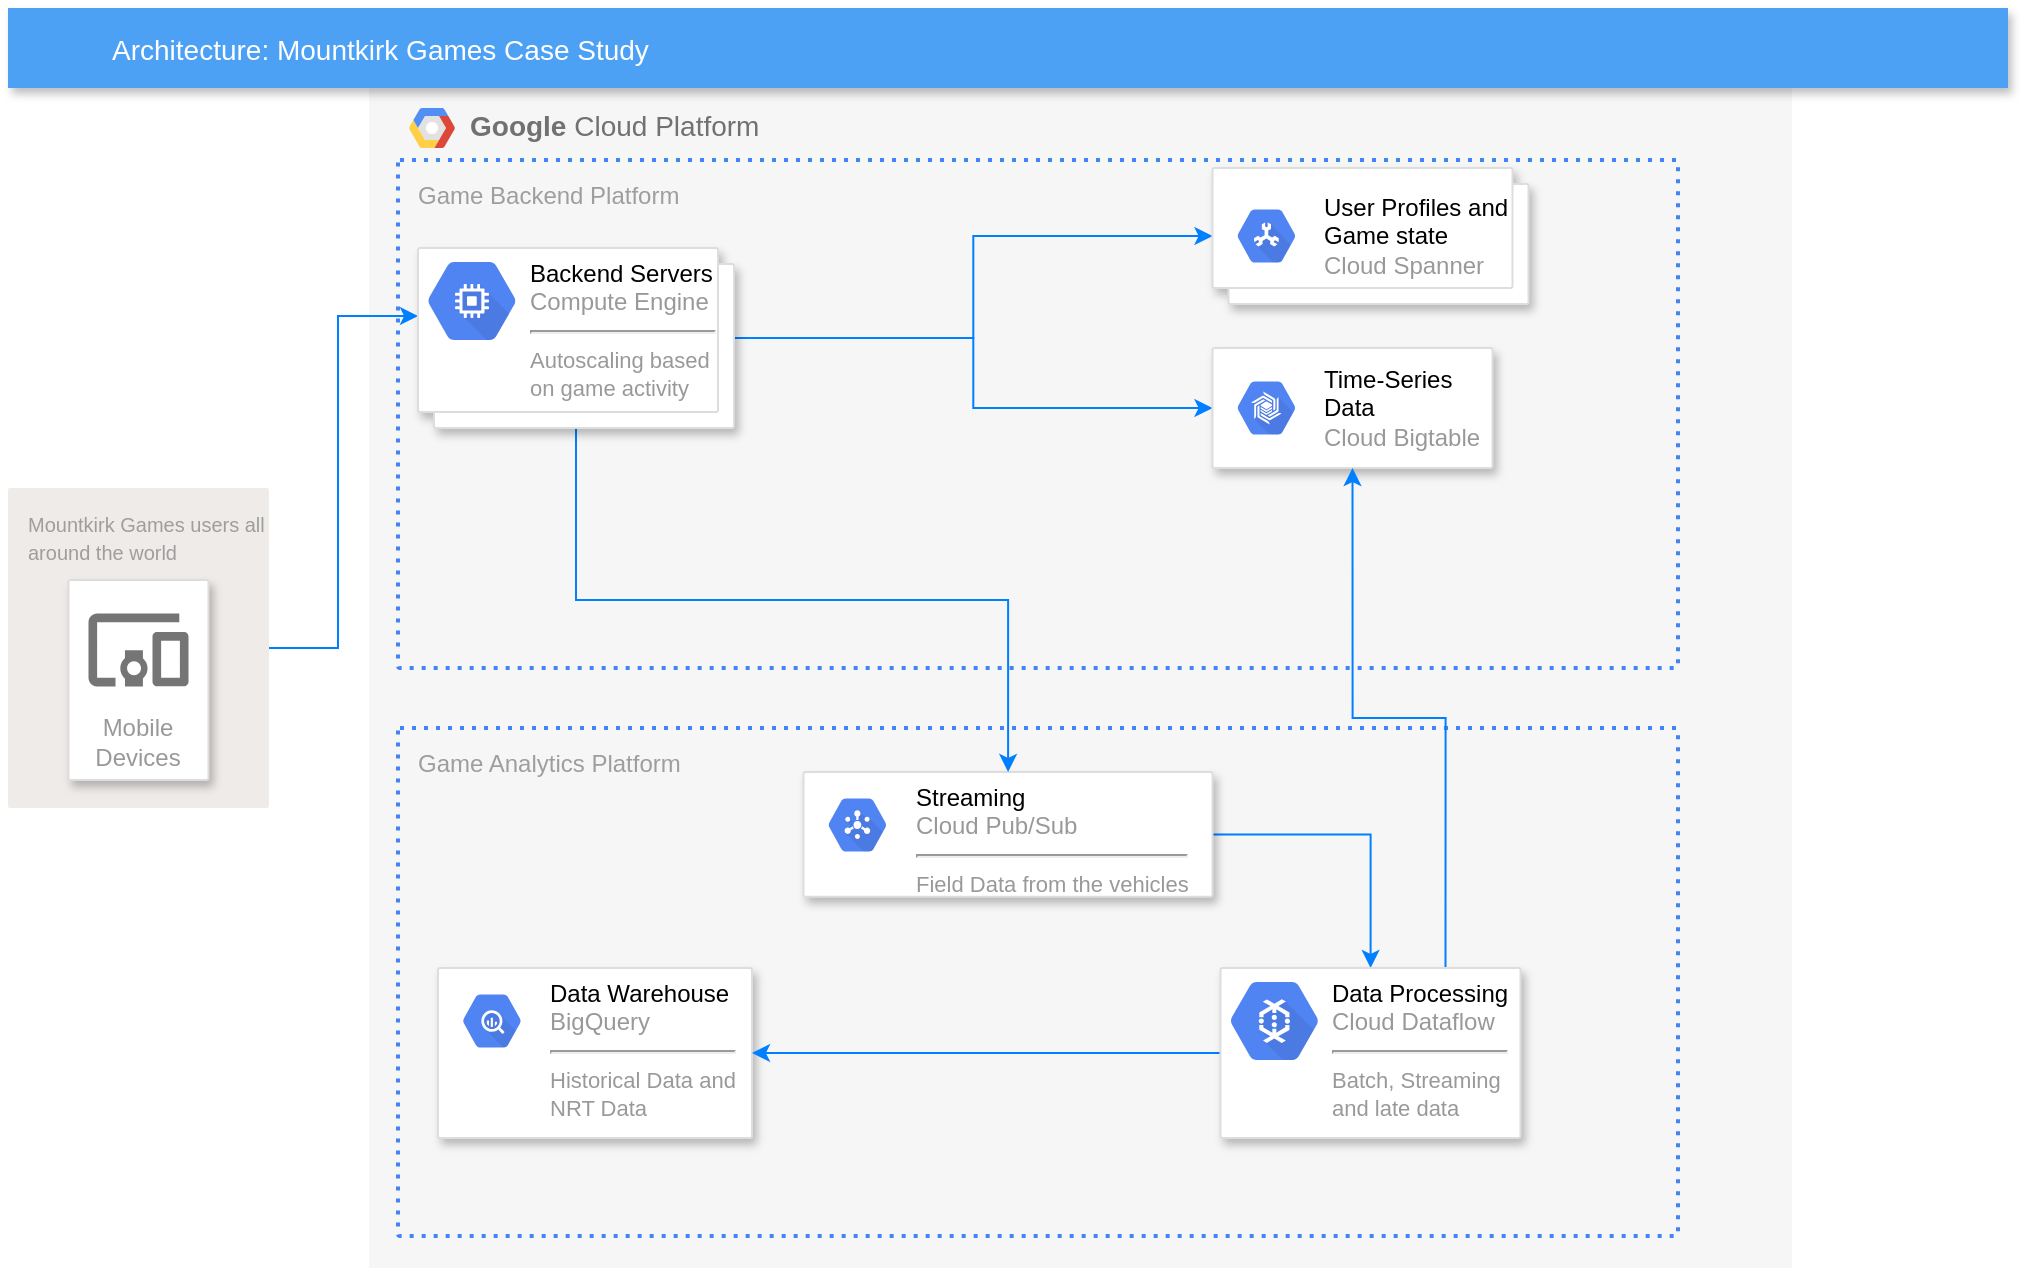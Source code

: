 <mxfile version="13.1.14" type="github">
  <diagram id="d1ab7348-05c3-a1e3-ca4d-12c340fd6b49" name="Page-1">
    <mxGraphModel dx="946" dy="565" grid="1" gridSize="10" guides="1" tooltips="1" connect="1" arrows="1" fold="1" page="1" pageScale="1" pageWidth="1169" pageHeight="827" background="#ffffff" math="0" shadow="0">
      <root>
        <mxCell id="0" />
        <mxCell id="1" parent="0" />
        <mxCell id="2" value="&lt;b&gt;Google &lt;/b&gt;Cloud Platform" style="fillColor=#F6F6F6;strokeColor=none;shadow=0;gradientColor=none;fontSize=14;align=left;spacing=10;fontColor=#717171;9E9E9E;verticalAlign=top;spacingTop=-4;fontStyle=0;spacingLeft=40;html=1;" parent="1" vertex="1">
          <mxGeometry x="225.5" y="40" width="711.5" height="590" as="geometry" />
        </mxCell>
        <mxCell id="3" value="" style="shape=mxgraph.gcp2.google_cloud_platform;fillColor=#F6F6F6;strokeColor=none;shadow=0;gradientColor=none;" parent="2" vertex="1">
          <mxGeometry width="23" height="20" relative="1" as="geometry">
            <mxPoint x="20" y="10" as="offset" />
          </mxGeometry>
        </mxCell>
        <mxCell id="oC8XXLY1Rj8nTh44MOHi-413" value="Game Backend Platform" style="rounded=1;absoluteArcSize=1;arcSize=2;html=1;strokeColor=#4284F3;gradientColor=none;shadow=0;dashed=1;fontSize=12;fontColor=#9E9E9E;align=left;verticalAlign=top;spacing=10;spacingTop=-4;fillColor=none;dashPattern=1 2;strokeWidth=2;" vertex="1" parent="2">
          <mxGeometry x="14.5" y="36" width="640" height="254" as="geometry" />
        </mxCell>
        <mxCell id="oC8XXLY1Rj8nTh44MOHi-416" value="Game Analytics Platform" style="rounded=1;absoluteArcSize=1;arcSize=2;html=1;strokeColor=#4284F3;gradientColor=none;shadow=0;dashed=1;fontSize=12;fontColor=#9E9E9E;align=left;verticalAlign=top;spacing=10;spacingTop=-4;fillColor=none;dashPattern=1 2;strokeWidth=2;" vertex="1" parent="2">
          <mxGeometry x="14.5" y="320" width="640" height="254" as="geometry" />
        </mxCell>
        <mxCell id="407" style="edgeStyle=orthogonalEdgeStyle;rounded=0;html=1;dashed=0;labelBackgroundColor=none;startArrow=none;startFill=0;startSize=4;endArrow=blockThin;endFill=1;endSize=4;strokeColor=#4284F3;strokeWidth=2;fontSize=12;" parent="1" edge="1">
          <mxGeometry relative="1" as="geometry">
            <Array as="points">
              <mxPoint x="648.5" y="550" />
              <mxPoint x="648.5" y="235" />
            </Array>
            <mxPoint x="680.5" y="235" as="targetPoint" />
          </mxGeometry>
        </mxCell>
        <mxCell id="409" style="edgeStyle=orthogonalEdgeStyle;rounded=0;html=1;dashed=0;labelBackgroundColor=none;startArrow=none;startFill=0;startSize=4;endArrow=blockThin;endFill=1;endSize=4;strokeColor=#4284F3;strokeWidth=2;fontSize=12;" parent="1" edge="1">
          <mxGeometry relative="1" as="geometry">
            <mxPoint x="759.5" y="200" as="sourcePoint" />
          </mxGeometry>
        </mxCell>
        <mxCell id="xwxbCeUritOEieoB_8Dk-433" value="Architecture: Mountkirk Games Case Study" style="fillColor=#4DA1F5;strokeColor=none;shadow=1;gradientColor=none;fontSize=14;align=left;spacingLeft=50;fontColor=#ffffff;" parent="1" vertex="1">
          <mxGeometry x="45" width="1000" height="40" as="geometry" />
        </mxCell>
        <mxCell id="isCxg0S9MCMh4zA0xf7g-409" value="" style="group" parent="1" vertex="1" connectable="0">
          <mxGeometry x="45" y="240" width="130.5" height="160" as="geometry" />
        </mxCell>
        <mxCell id="340" value="&lt;font style=&quot;font-size: 10px&quot;&gt;Mountkirk Games users all&lt;br&gt;around the world&lt;br&gt;&lt;/font&gt;" style="rounded=1;absoluteArcSize=1;arcSize=2;html=1;strokeColor=none;gradientColor=none;shadow=0;dashed=0;fontSize=12;fontColor=#9E9E9E;align=left;verticalAlign=top;spacing=10;spacingTop=-4;fillColor=#EFEBE9;" parent="isCxg0S9MCMh4zA0xf7g-409" vertex="1">
          <mxGeometry width="130.5" height="160" as="geometry" />
        </mxCell>
        <mxCell id="xwxbCeUritOEieoB_8Dk-444" value="Mobile Devices" style="strokeColor=#dddddd;shadow=1;strokeWidth=1;rounded=1;absoluteArcSize=1;arcSize=2;labelPosition=center;verticalLabelPosition=middle;align=center;verticalAlign=bottom;spacingLeft=0;fontColor=#999999;fontSize=12;whiteSpace=wrap;spacingBottom=2;" parent="isCxg0S9MCMh4zA0xf7g-409" vertex="1">
          <mxGeometry x="30.25" y="46" width="70" height="100" as="geometry" />
        </mxCell>
        <mxCell id="xwxbCeUritOEieoB_8Dk-445" value="" style="dashed=0;connectable=0;html=1;fillColor=#757575;strokeColor=none;shape=mxgraph.gcp2.mobile_devices;part=1;" parent="xwxbCeUritOEieoB_8Dk-444" vertex="1">
          <mxGeometry x="0.5" width="50" height="36.5" relative="1" as="geometry">
            <mxPoint x="-25" y="16.75" as="offset" />
          </mxGeometry>
        </mxCell>
        <mxCell id="oC8XXLY1Rj8nTh44MOHi-411" style="edgeStyle=orthogonalEdgeStyle;rounded=0;orthogonalLoop=1;jettySize=auto;html=1;exitX=1;exitY=0.5;exitDx=0;exitDy=0;entryX=0;entryY=0.5;entryDx=0;entryDy=0;strokeColor=#007FFF;" edge="1" parent="1" source="340">
          <mxGeometry relative="1" as="geometry">
            <mxPoint x="250" y="154" as="targetPoint" />
            <Array as="points">
              <mxPoint x="210" y="320" />
              <mxPoint x="210" y="154" />
            </Array>
          </mxGeometry>
        </mxCell>
        <mxCell id="oC8XXLY1Rj8nTh44MOHi-435" style="edgeStyle=orthogonalEdgeStyle;rounded=0;orthogonalLoop=1;jettySize=auto;html=1;strokeColor=#007FFF;" edge="1" parent="1" source="oC8XXLY1Rj8nTh44MOHi-414" target="oC8XXLY1Rj8nTh44MOHi-433">
          <mxGeometry relative="1" as="geometry" />
        </mxCell>
        <mxCell id="oC8XXLY1Rj8nTh44MOHi-414" value="" style="strokeColor=#dddddd;fillColor=#ffffff;shadow=1;strokeWidth=1;rounded=1;absoluteArcSize=1;arcSize=2;fontSize=12;fontColor=#9E9E9E;align=center;html=1;" vertex="1" parent="1">
          <mxGeometry x="442.75" y="382" width="204.5" height="62.4" as="geometry" />
        </mxCell>
        <mxCell id="oC8XXLY1Rj8nTh44MOHi-415" value="&lt;font color=&quot;#000000&quot;&gt;Streaming&lt;/font&gt;&lt;br&gt;Cloud Pub/Sub&lt;hr&gt;&lt;span style=&quot;font-size: 11px&quot;&gt;Field Data from&amp;nbsp;&lt;/span&gt;&lt;font style=&quot;font-size: 11px&quot;&gt;the vehicles&lt;/font&gt;" style="dashed=0;connectable=0;html=1;fillColor=#5184F3;strokeColor=none;shape=mxgraph.gcp2.hexIcon;prIcon=cloud_pubsub;part=1;labelPosition=right;verticalLabelPosition=middle;align=left;verticalAlign=top;spacingLeft=5;fontColor=#999999;fontSize=12;spacingTop=-8;" vertex="1" parent="oC8XXLY1Rj8nTh44MOHi-414">
          <mxGeometry width="44" height="39" relative="1" as="geometry">
            <mxPoint x="5" y="7" as="offset" />
          </mxGeometry>
        </mxCell>
        <mxCell id="oC8XXLY1Rj8nTh44MOHi-426" style="edgeStyle=orthogonalEdgeStyle;rounded=0;orthogonalLoop=1;jettySize=auto;html=1;strokeColor=#007FFF;exitX=0.5;exitY=1;exitDx=0;exitDy=0;" edge="1" parent="1" source="oC8XXLY1Rj8nTh44MOHi-417" target="oC8XXLY1Rj8nTh44MOHi-414">
          <mxGeometry relative="1" as="geometry" />
        </mxCell>
        <mxCell id="oC8XXLY1Rj8nTh44MOHi-428" style="edgeStyle=orthogonalEdgeStyle;rounded=0;orthogonalLoop=1;jettySize=auto;html=1;strokeColor=#007FFF;" edge="1" parent="1" source="oC8XXLY1Rj8nTh44MOHi-417" target="oC8XXLY1Rj8nTh44MOHi-422">
          <mxGeometry relative="1" as="geometry" />
        </mxCell>
        <mxCell id="oC8XXLY1Rj8nTh44MOHi-431" style="edgeStyle=orthogonalEdgeStyle;rounded=0;orthogonalLoop=1;jettySize=auto;html=1;entryX=0;entryY=0.5;entryDx=0;entryDy=0;strokeColor=#007FFF;" edge="1" parent="1" source="oC8XXLY1Rj8nTh44MOHi-417" target="oC8XXLY1Rj8nTh44MOHi-429">
          <mxGeometry relative="1" as="geometry" />
        </mxCell>
        <mxCell id="oC8XXLY1Rj8nTh44MOHi-417" value="" style="shape=mxgraph.gcp2.doubleRect;strokeColor=#dddddd;shadow=1;strokeWidth=1;" vertex="1" parent="1">
          <mxGeometry x="250" y="120" width="158" height="90" as="geometry" />
        </mxCell>
        <mxCell id="oC8XXLY1Rj8nTh44MOHi-418" value="&lt;font color=&quot;#000000&quot;&gt;Backend Servers&lt;br&gt;&lt;/font&gt;Compute Engine&lt;hr&gt;&lt;font style=&quot;font-size: 11px&quot;&gt;Autoscaling based&amp;nbsp;&lt;br&gt;on game activity&lt;br&gt;&lt;/font&gt;" style="dashed=0;connectable=0;html=1;fillColor=#5184F3;strokeColor=none;shape=mxgraph.gcp2.compute_engine;part=1;labelPosition=right;verticalLabelPosition=middle;align=left;verticalAlign=top;spacingLeft=5;fontColor=#999999;fontSize=12;spacingTop=-8;" vertex="1" parent="oC8XXLY1Rj8nTh44MOHi-417">
          <mxGeometry width="44" height="39" relative="1" as="geometry">
            <mxPoint x="5" y="7" as="offset" />
          </mxGeometry>
        </mxCell>
        <mxCell id="oC8XXLY1Rj8nTh44MOHi-422" value="" style="shape=mxgraph.gcp2.doubleRect;strokeColor=#dddddd;shadow=1;strokeWidth=1;" vertex="1" parent="1">
          <mxGeometry x="647.25" y="80" width="158" height="68" as="geometry" />
        </mxCell>
        <mxCell id="oC8XXLY1Rj8nTh44MOHi-423" value="&lt;font color=&quot;#000000&quot;&gt;User Profiles and&lt;br&gt;Game state&lt;/font&gt;&lt;br&gt;Cloud Spanner" style="dashed=0;connectable=0;html=1;fillColor=#5184F3;strokeColor=none;shape=mxgraph.gcp2.hexIcon;prIcon=cloud_spanner;part=1;labelPosition=right;verticalLabelPosition=middle;align=left;verticalAlign=middle;spacingLeft=5;fontColor=#999999;fontSize=12;" vertex="1" parent="oC8XXLY1Rj8nTh44MOHi-422">
          <mxGeometry y="0.5" width="44" height="39" relative="1" as="geometry">
            <mxPoint x="5" y="-19.5" as="offset" />
          </mxGeometry>
        </mxCell>
        <mxCell id="oC8XXLY1Rj8nTh44MOHi-424" value="" style="strokeColor=#dddddd;fillColor=#ffffff;shadow=1;strokeWidth=1;rounded=1;absoluteArcSize=1;arcSize=2;fontSize=12;fontColor=#9E9E9E;align=center;html=1;" vertex="1" parent="1">
          <mxGeometry x="260" y="480" width="157" height="85" as="geometry" />
        </mxCell>
        <mxCell id="oC8XXLY1Rj8nTh44MOHi-425" value="&lt;font color=&quot;#000000&quot;&gt;Data Warehouse&lt;/font&gt;&lt;br&gt;BigQuery&lt;hr&gt;&lt;font style=&quot;font-size: 11px&quot;&gt;Historical Data and&lt;br&gt;NRT Data&lt;br&gt;&lt;/font&gt;" style="dashed=0;connectable=0;html=1;fillColor=#5184F3;strokeColor=none;shape=mxgraph.gcp2.hexIcon;prIcon=bigquery;part=1;labelPosition=right;verticalLabelPosition=middle;align=left;verticalAlign=top;spacingLeft=5;fontColor=#999999;fontSize=12;spacingTop=-8;" vertex="1" parent="oC8XXLY1Rj8nTh44MOHi-424">
          <mxGeometry width="44" height="39" relative="1" as="geometry">
            <mxPoint x="5" y="7" as="offset" />
          </mxGeometry>
        </mxCell>
        <mxCell id="oC8XXLY1Rj8nTh44MOHi-429" value="" style="strokeColor=#dddddd;shadow=1;strokeWidth=1;rounded=1;absoluteArcSize=1;arcSize=2;" vertex="1" parent="1">
          <mxGeometry x="647.25" y="170" width="140" height="60" as="geometry" />
        </mxCell>
        <mxCell id="oC8XXLY1Rj8nTh44MOHi-430" value="&lt;font color=&quot;#000000&quot;&gt;Time-Series&amp;nbsp;&lt;br&gt;Data&lt;/font&gt;&lt;br&gt;Cloud Bigtable" style="dashed=0;connectable=0;html=1;fillColor=#5184F3;strokeColor=none;shape=mxgraph.gcp2.hexIcon;prIcon=cloud_bigtable;part=1;labelPosition=right;verticalLabelPosition=middle;align=left;verticalAlign=middle;spacingLeft=5;fontColor=#999999;fontSize=12;" vertex="1" parent="oC8XXLY1Rj8nTh44MOHi-429">
          <mxGeometry y="0.5" width="44" height="39" relative="1" as="geometry">
            <mxPoint x="5" y="-19.5" as="offset" />
          </mxGeometry>
        </mxCell>
        <mxCell id="oC8XXLY1Rj8nTh44MOHi-436" style="edgeStyle=orthogonalEdgeStyle;rounded=0;orthogonalLoop=1;jettySize=auto;html=1;strokeColor=#007FFF;" edge="1" parent="1" source="oC8XXLY1Rj8nTh44MOHi-433" target="oC8XXLY1Rj8nTh44MOHi-424">
          <mxGeometry relative="1" as="geometry" />
        </mxCell>
        <mxCell id="oC8XXLY1Rj8nTh44MOHi-437" style="edgeStyle=orthogonalEdgeStyle;rounded=0;orthogonalLoop=1;jettySize=auto;html=1;exitX=0.75;exitY=0;exitDx=0;exitDy=0;entryX=0.5;entryY=1;entryDx=0;entryDy=0;strokeColor=#007FFF;" edge="1" parent="1" source="oC8XXLY1Rj8nTh44MOHi-433" target="oC8XXLY1Rj8nTh44MOHi-429">
          <mxGeometry relative="1" as="geometry" />
        </mxCell>
        <mxCell id="oC8XXLY1Rj8nTh44MOHi-433" value="" style="strokeColor=#dddddd;shadow=1;strokeWidth=1;rounded=1;absoluteArcSize=1;arcSize=2;" vertex="1" parent="1">
          <mxGeometry x="651.25" y="480" width="150" height="85" as="geometry" />
        </mxCell>
        <mxCell id="oC8XXLY1Rj8nTh44MOHi-434" value="&lt;font color=&quot;#000000&quot;&gt;Data Processing&lt;/font&gt;&lt;br&gt;Cloud Dataflow&lt;hr&gt;&lt;font style=&quot;font-size: 11px&quot;&gt;Batch, Streaming&lt;br&gt;and late data&lt;br&gt;&lt;/font&gt;" style="dashed=0;connectable=0;html=1;fillColor=#5184F3;strokeColor=none;shape=mxgraph.gcp2.cloud_dataflow;part=1;labelPosition=right;verticalLabelPosition=middle;align=left;verticalAlign=top;spacingLeft=5;fontColor=#999999;fontSize=12;spacingTop=-8;" vertex="1" parent="oC8XXLY1Rj8nTh44MOHi-433">
          <mxGeometry width="44" height="39" relative="1" as="geometry">
            <mxPoint x="5" y="7" as="offset" />
          </mxGeometry>
        </mxCell>
      </root>
    </mxGraphModel>
  </diagram>
</mxfile>
